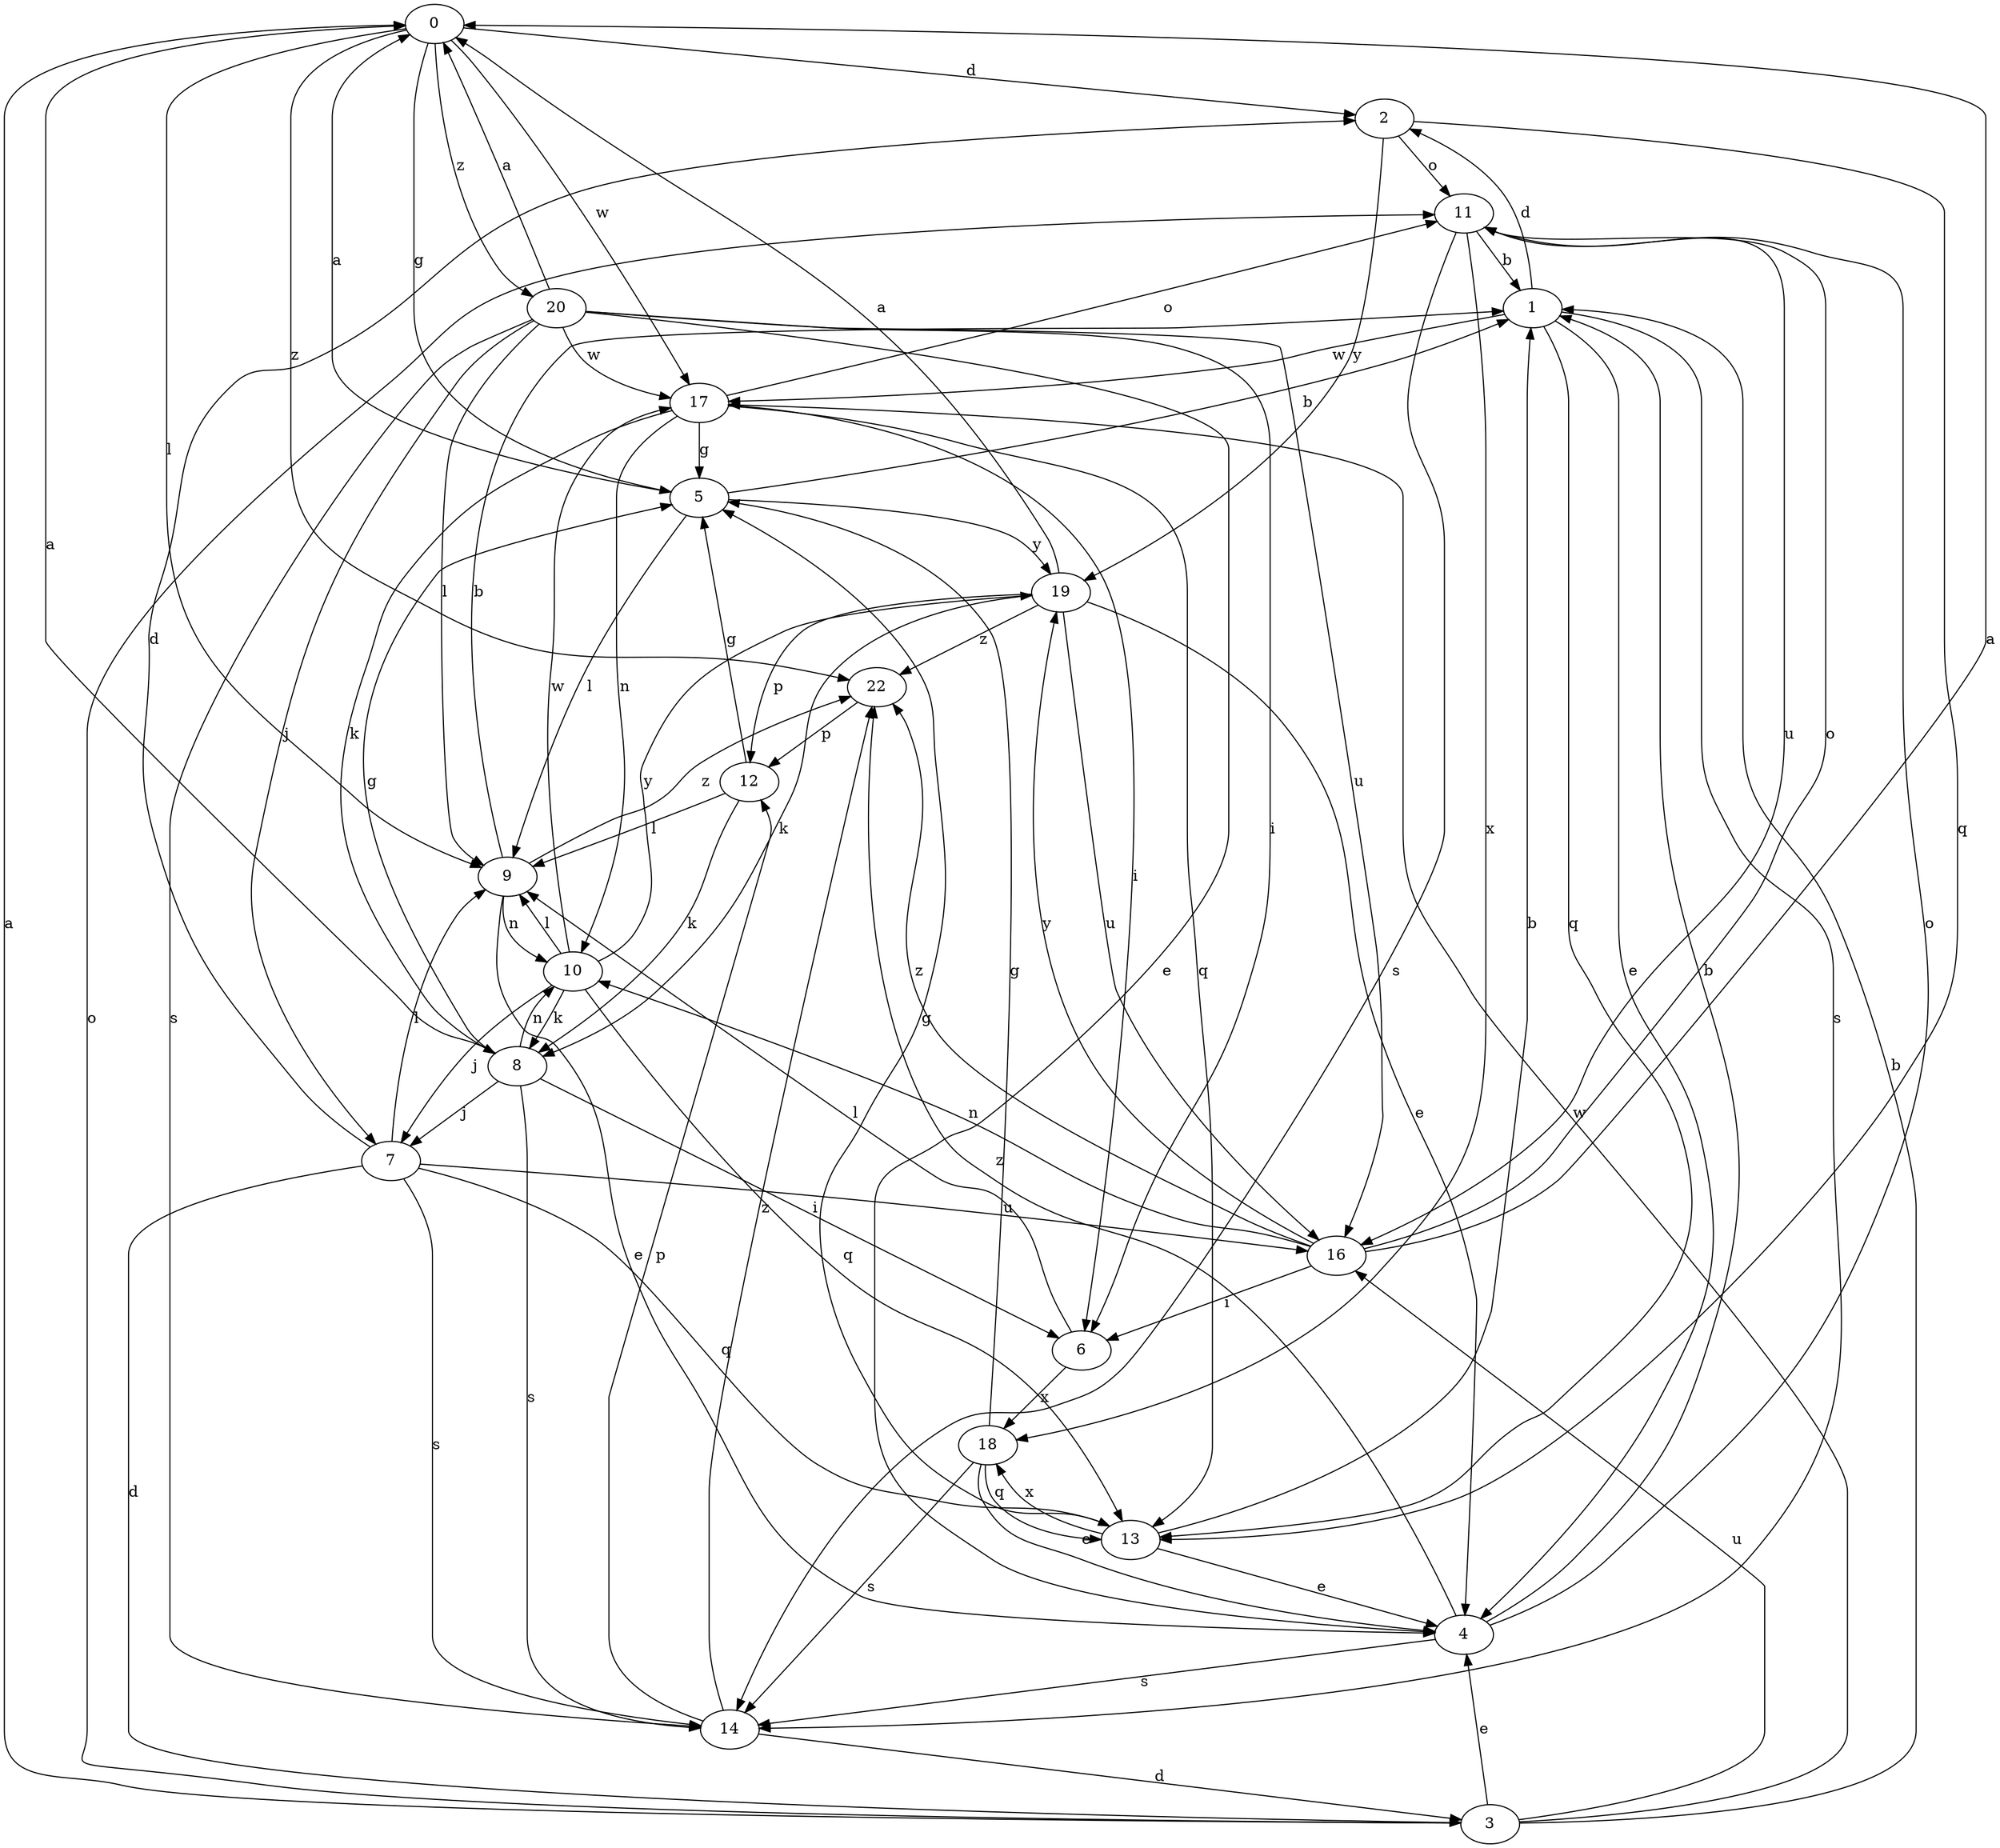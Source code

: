 strict digraph  {
0;
1;
2;
3;
4;
5;
6;
7;
8;
9;
10;
11;
12;
13;
14;
16;
17;
18;
19;
20;
22;
0 -> 2  [label=d];
0 -> 5  [label=g];
0 -> 9  [label=l];
0 -> 17  [label=w];
0 -> 20  [label=z];
0 -> 22  [label=z];
1 -> 2  [label=d];
1 -> 4  [label=e];
1 -> 13  [label=q];
1 -> 14  [label=s];
1 -> 17  [label=w];
2 -> 11  [label=o];
2 -> 13  [label=q];
2 -> 19  [label=y];
3 -> 0  [label=a];
3 -> 1  [label=b];
3 -> 4  [label=e];
3 -> 11  [label=o];
3 -> 16  [label=u];
3 -> 17  [label=w];
4 -> 1  [label=b];
4 -> 11  [label=o];
4 -> 14  [label=s];
4 -> 22  [label=z];
5 -> 0  [label=a];
5 -> 1  [label=b];
5 -> 9  [label=l];
5 -> 19  [label=y];
6 -> 9  [label=l];
6 -> 18  [label=x];
7 -> 2  [label=d];
7 -> 3  [label=d];
7 -> 9  [label=l];
7 -> 13  [label=q];
7 -> 14  [label=s];
7 -> 16  [label=u];
8 -> 0  [label=a];
8 -> 5  [label=g];
8 -> 6  [label=i];
8 -> 7  [label=j];
8 -> 10  [label=n];
8 -> 14  [label=s];
9 -> 1  [label=b];
9 -> 4  [label=e];
9 -> 10  [label=n];
9 -> 22  [label=z];
10 -> 7  [label=j];
10 -> 8  [label=k];
10 -> 9  [label=l];
10 -> 13  [label=q];
10 -> 17  [label=w];
10 -> 19  [label=y];
11 -> 1  [label=b];
11 -> 14  [label=s];
11 -> 16  [label=u];
11 -> 18  [label=x];
12 -> 5  [label=g];
12 -> 8  [label=k];
12 -> 9  [label=l];
13 -> 1  [label=b];
13 -> 4  [label=e];
13 -> 5  [label=g];
13 -> 18  [label=x];
14 -> 3  [label=d];
14 -> 12  [label=p];
14 -> 22  [label=z];
16 -> 0  [label=a];
16 -> 6  [label=i];
16 -> 10  [label=n];
16 -> 11  [label=o];
16 -> 19  [label=y];
16 -> 22  [label=z];
17 -> 5  [label=g];
17 -> 6  [label=i];
17 -> 8  [label=k];
17 -> 10  [label=n];
17 -> 11  [label=o];
17 -> 13  [label=q];
18 -> 4  [label=e];
18 -> 5  [label=g];
18 -> 13  [label=q];
18 -> 14  [label=s];
19 -> 0  [label=a];
19 -> 4  [label=e];
19 -> 8  [label=k];
19 -> 12  [label=p];
19 -> 16  [label=u];
19 -> 22  [label=z];
20 -> 0  [label=a];
20 -> 4  [label=e];
20 -> 6  [label=i];
20 -> 7  [label=j];
20 -> 9  [label=l];
20 -> 14  [label=s];
20 -> 16  [label=u];
20 -> 17  [label=w];
22 -> 12  [label=p];
}
